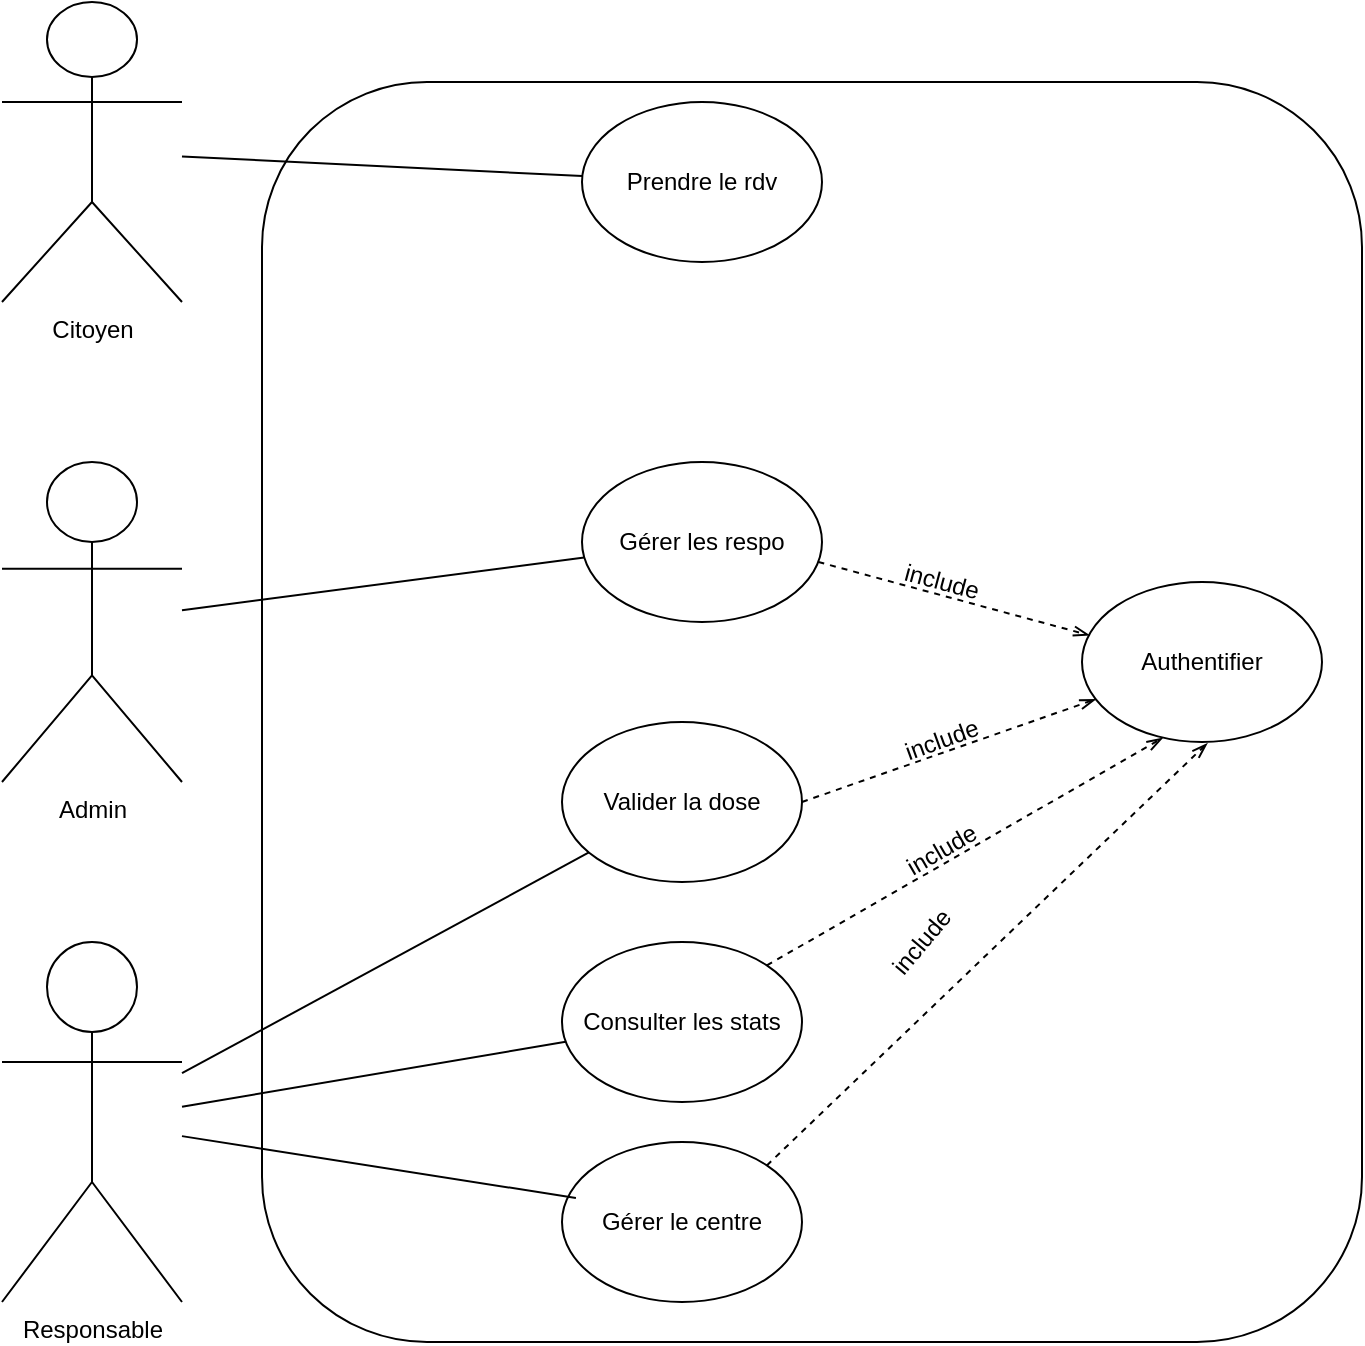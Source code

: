 <mxfile version="13.9.9" type="device"><diagram id="sCbdFlkmbbEAgp-FW8BT" name="Page-1"><mxGraphModel dx="1086" dy="816" grid="0" gridSize="10" guides="1" tooltips="1" connect="1" arrows="1" fold="1" page="1" pageScale="1" pageWidth="827" pageHeight="1169" math="0" shadow="0"><root><mxCell id="0"/><mxCell id="1" parent="0"/><mxCell id="G3FV3W-HhZcZ7YddtzCE-1" value="Admin" style="shape=umlActor;verticalLabelPosition=bottom;verticalAlign=top;html=1;outlineConnect=0;" vertex="1" parent="1"><mxGeometry x="110" y="240" width="90" height="160" as="geometry"/></mxCell><mxCell id="G3FV3W-HhZcZ7YddtzCE-3" value="Citoyen" style="shape=umlActor;verticalLabelPosition=bottom;verticalAlign=top;html=1;outlineConnect=0;" vertex="1" parent="1"><mxGeometry x="110" y="10" width="90" height="150" as="geometry"/></mxCell><mxCell id="G3FV3W-HhZcZ7YddtzCE-4" value="Responsable" style="shape=umlActor;verticalLabelPosition=bottom;verticalAlign=top;html=1;outlineConnect=0;" vertex="1" parent="1"><mxGeometry x="110" y="480" width="90" height="180" as="geometry"/></mxCell><mxCell id="G3FV3W-HhZcZ7YddtzCE-5" value="" style="rounded=1;whiteSpace=wrap;html=1;movable=0;resizable=0;rotatable=0;deletable=0;editable=0;connectable=0;" vertex="1" parent="1"><mxGeometry x="240" y="50" width="550" height="630" as="geometry"/></mxCell><mxCell id="G3FV3W-HhZcZ7YddtzCE-6" value="Prendre le rdv" style="ellipse;whiteSpace=wrap;html=1;" vertex="1" parent="1"><mxGeometry x="400" y="60" width="120" height="80" as="geometry"/></mxCell><mxCell id="G3FV3W-HhZcZ7YddtzCE-7" value="Valider la dose" style="ellipse;whiteSpace=wrap;html=1;movable=1;resizable=1;rotatable=1;deletable=1;editable=1;connectable=1;" vertex="1" parent="1"><mxGeometry x="390" y="370" width="120" height="80" as="geometry"/></mxCell><mxCell id="G3FV3W-HhZcZ7YddtzCE-8" value="Consulter les stats" style="ellipse;whiteSpace=wrap;html=1;" vertex="1" parent="1"><mxGeometry x="390" y="480" width="120" height="80" as="geometry"/></mxCell><mxCell id="G3FV3W-HhZcZ7YddtzCE-9" value="Gérer les respo" style="ellipse;whiteSpace=wrap;html=1;movable=1;resizable=1;rotatable=1;deletable=1;editable=1;connectable=1;fontStyle=0" vertex="1" parent="1"><mxGeometry x="400" y="240" width="120" height="80" as="geometry"/></mxCell><mxCell id="G3FV3W-HhZcZ7YddtzCE-11" value="Authentifier" style="ellipse;whiteSpace=wrap;html=1;" vertex="1" parent="1"><mxGeometry x="650" y="300" width="120" height="80" as="geometry"/></mxCell><mxCell id="G3FV3W-HhZcZ7YddtzCE-13" value="&lt;span&gt;Gérer le centre&lt;/span&gt;" style="ellipse;whiteSpace=wrap;html=1;" vertex="1" parent="1"><mxGeometry x="390" y="580" width="120" height="80" as="geometry"/></mxCell><mxCell id="G3FV3W-HhZcZ7YddtzCE-14" value="" style="endArrow=none;html=1;" edge="1" parent="1" source="G3FV3W-HhZcZ7YddtzCE-3" target="G3FV3W-HhZcZ7YddtzCE-6"><mxGeometry width="50" height="50" relative="1" as="geometry"><mxPoint x="290" y="140" as="sourcePoint"/><mxPoint x="340" y="90" as="targetPoint"/></mxGeometry></mxCell><mxCell id="G3FV3W-HhZcZ7YddtzCE-15" value="" style="endArrow=none;html=1;" edge="1" parent="1" source="G3FV3W-HhZcZ7YddtzCE-4" target="G3FV3W-HhZcZ7YddtzCE-7"><mxGeometry width="50" height="50" relative="1" as="geometry"><mxPoint x="210" y="570" as="sourcePoint"/><mxPoint x="260" y="520" as="targetPoint"/></mxGeometry></mxCell><mxCell id="G3FV3W-HhZcZ7YddtzCE-16" value="" style="endArrow=none;html=1;" edge="1" parent="1" source="G3FV3W-HhZcZ7YddtzCE-4" target="G3FV3W-HhZcZ7YddtzCE-8"><mxGeometry width="50" height="50" relative="1" as="geometry"><mxPoint x="260" y="570" as="sourcePoint"/><mxPoint x="370" y="470" as="targetPoint"/></mxGeometry></mxCell><mxCell id="G3FV3W-HhZcZ7YddtzCE-17" value="" style="endArrow=none;html=1;entryX=0.058;entryY=0.35;entryDx=0;entryDy=0;entryPerimeter=0;" edge="1" parent="1" source="G3FV3W-HhZcZ7YddtzCE-4" target="G3FV3W-HhZcZ7YddtzCE-13"><mxGeometry width="50" height="50" relative="1" as="geometry"><mxPoint x="290" y="520" as="sourcePoint"/><mxPoint x="340" y="470" as="targetPoint"/></mxGeometry></mxCell><mxCell id="G3FV3W-HhZcZ7YddtzCE-18" value="" style="endArrow=none;html=1;" edge="1" parent="1" source="G3FV3W-HhZcZ7YddtzCE-1" target="G3FV3W-HhZcZ7YddtzCE-9"><mxGeometry width="50" height="50" relative="1" as="geometry"><mxPoint x="300" y="500" as="sourcePoint"/><mxPoint x="380" y="460" as="targetPoint"/></mxGeometry></mxCell><mxCell id="G3FV3W-HhZcZ7YddtzCE-22" value="" style="endArrow=openThin;html=1;exitX=1;exitY=0.5;exitDx=0;exitDy=0;dashed=1;endFill=0;" edge="1" parent="1" source="G3FV3W-HhZcZ7YddtzCE-7" target="G3FV3W-HhZcZ7YddtzCE-11"><mxGeometry width="50" height="50" relative="1" as="geometry"><mxPoint x="600" y="460" as="sourcePoint"/><mxPoint x="650" y="410" as="targetPoint"/></mxGeometry></mxCell><mxCell id="G3FV3W-HhZcZ7YddtzCE-23" value="" style="endArrow=openThin;html=1;exitX=1;exitY=0;exitDx=0;exitDy=0;entryX=0.336;entryY=0.975;entryDx=0;entryDy=0;entryPerimeter=0;dashed=1;endFill=0;" edge="1" parent="1" source="G3FV3W-HhZcZ7YddtzCE-8" target="G3FV3W-HhZcZ7YddtzCE-11"><mxGeometry width="50" height="50" relative="1" as="geometry"><mxPoint x="510.0" y="501.44" as="sourcePoint"/><mxPoint x="656.847" y="449.996" as="targetPoint"/></mxGeometry></mxCell><mxCell id="G3FV3W-HhZcZ7YddtzCE-24" value="" style="endArrow=openThin;html=1;exitX=1;exitY=0;exitDx=0;exitDy=0;entryX=0.522;entryY=1.008;entryDx=0;entryDy=0;dashed=1;endFill=0;entryPerimeter=0;" edge="1" parent="1" source="G3FV3W-HhZcZ7YddtzCE-13" target="G3FV3W-HhZcZ7YddtzCE-11"><mxGeometry width="50" height="50" relative="1" as="geometry"><mxPoint x="503.15" y="611.44" as="sourcePoint"/><mxPoint x="649.997" y="559.996" as="targetPoint"/></mxGeometry></mxCell><mxCell id="G3FV3W-HhZcZ7YddtzCE-25" value="" style="endArrow=openThin;html=1;exitX=0.985;exitY=0.625;exitDx=0;exitDy=0;entryX=0.031;entryY=0.333;entryDx=0;entryDy=0;entryPerimeter=0;exitPerimeter=0;dashed=1;endFill=0;" edge="1" parent="1" source="G3FV3W-HhZcZ7YddtzCE-9" target="G3FV3W-HhZcZ7YddtzCE-11"><mxGeometry width="50" height="50" relative="1" as="geometry"><mxPoint x="520.0" y="291.44" as="sourcePoint"/><mxPoint x="666.847" y="239.996" as="targetPoint"/></mxGeometry></mxCell><mxCell id="G3FV3W-HhZcZ7YddtzCE-26" value="include" style="text;html=1;strokeColor=none;fillColor=none;align=center;verticalAlign=middle;whiteSpace=wrap;rounded=0;rotation=15;" vertex="1" parent="1"><mxGeometry x="560" y="290" width="40" height="20" as="geometry"/></mxCell><mxCell id="G3FV3W-HhZcZ7YddtzCE-28" value="include" style="text;html=1;strokeColor=none;fillColor=none;align=center;verticalAlign=middle;whiteSpace=wrap;rounded=0;rotation=-20;" vertex="1" parent="1"><mxGeometry x="560" y="369" width="40" height="20" as="geometry"/></mxCell><mxCell id="G3FV3W-HhZcZ7YddtzCE-29" value="include" style="text;html=1;strokeColor=none;fillColor=none;align=center;verticalAlign=middle;whiteSpace=wrap;rounded=0;rotation=-30;" vertex="1" parent="1"><mxGeometry x="560" y="424" width="40" height="20" as="geometry"/></mxCell><mxCell id="G3FV3W-HhZcZ7YddtzCE-30" value="include" style="text;html=1;strokeColor=none;fillColor=none;align=center;verticalAlign=middle;whiteSpace=wrap;rounded=0;rotation=-50;" vertex="1" parent="1"><mxGeometry x="550" y="470" width="40" height="20" as="geometry"/></mxCell></root></mxGraphModel></diagram></mxfile>